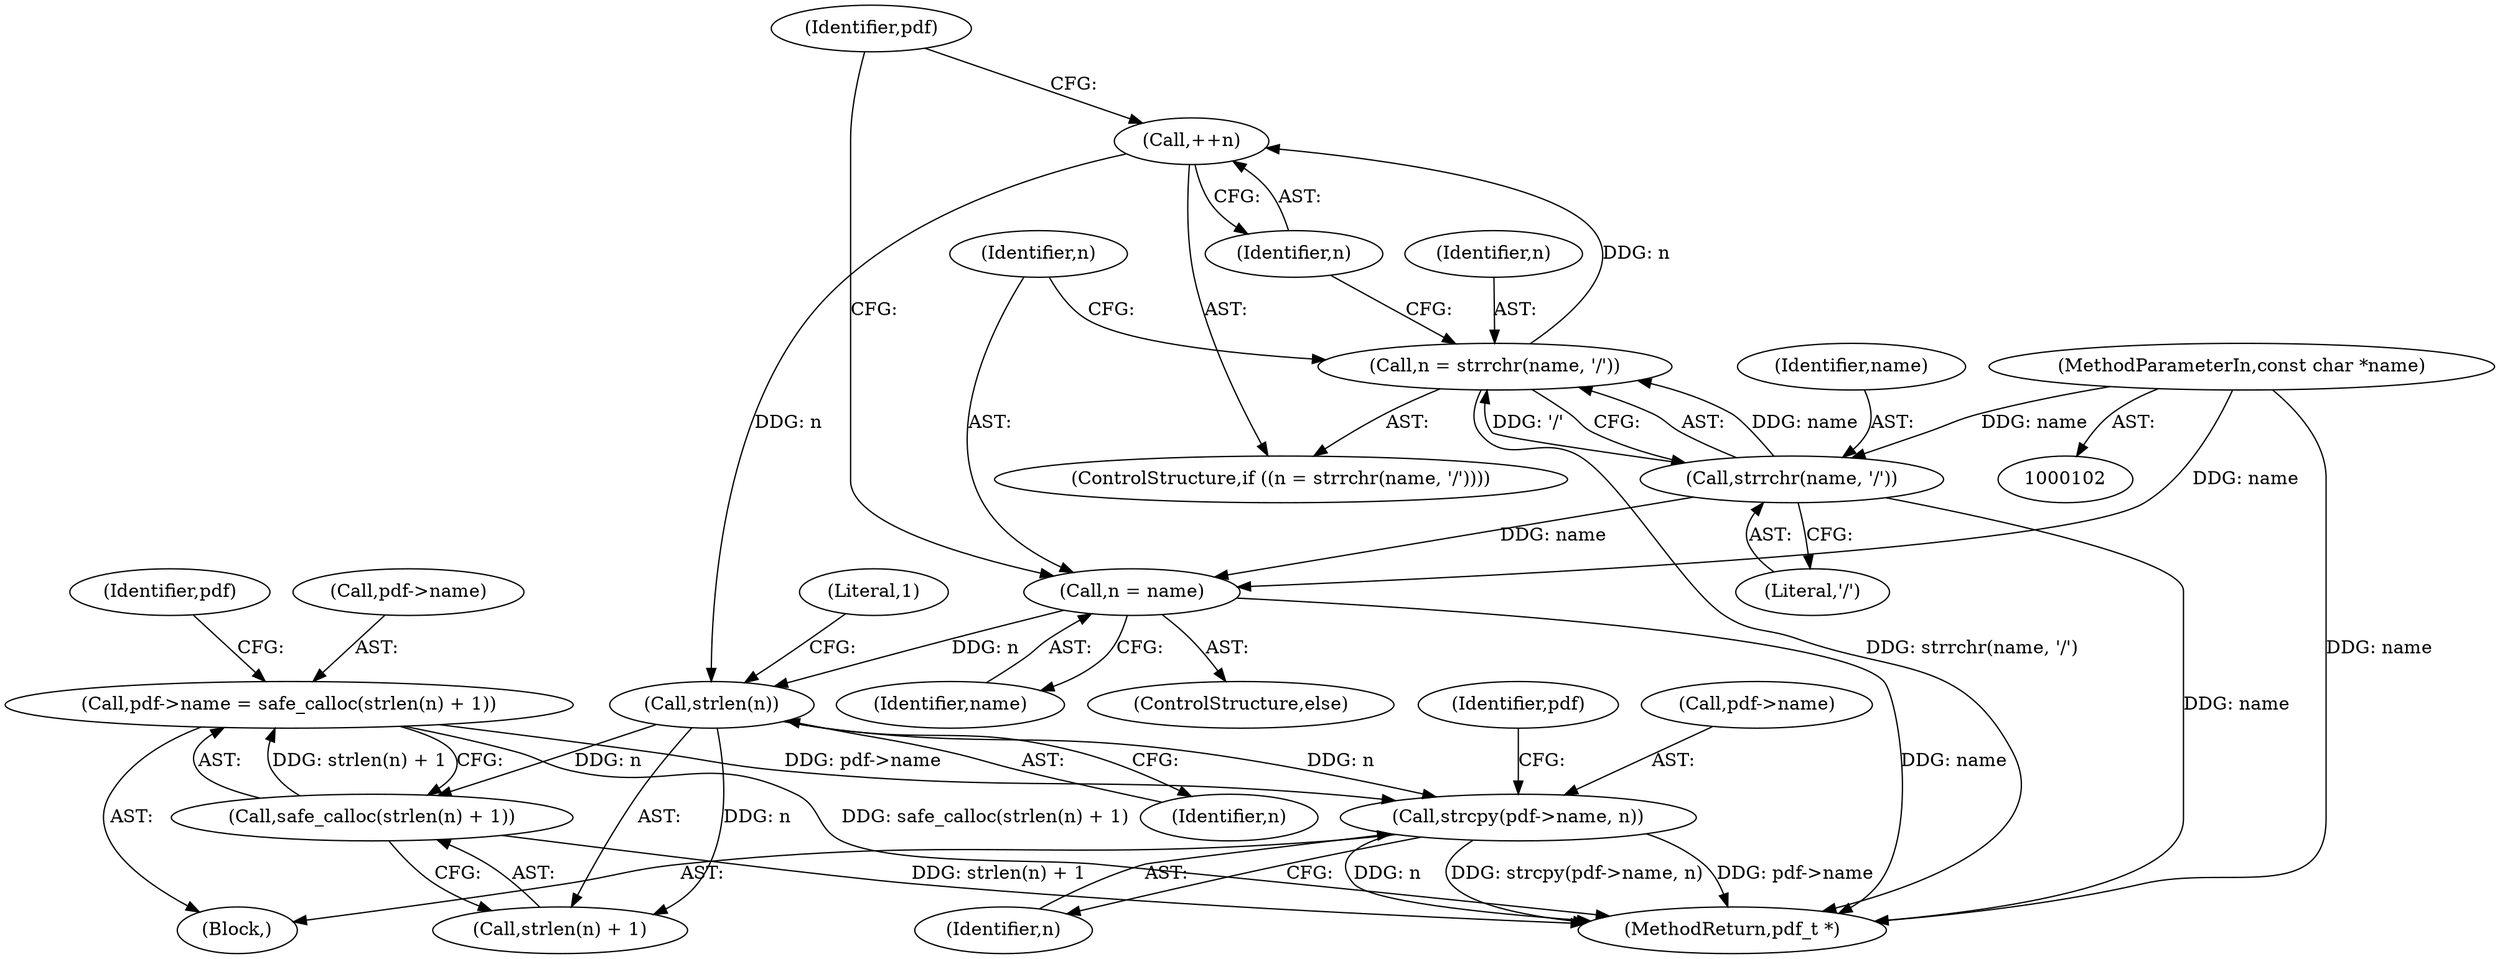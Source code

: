 digraph "0_pdfresurrect_0c4120fffa3dffe97b95c486a120eded82afe8a6_8@API" {
"1000127" [label="(Call,pdf->name = safe_calloc(strlen(n) + 1))"];
"1000131" [label="(Call,safe_calloc(strlen(n) + 1))"];
"1000133" [label="(Call,strlen(n))"];
"1000124" [label="(Call,n = name)"];
"1000118" [label="(Call,strrchr(name, '/'))"];
"1000103" [label="(MethodParameterIn,const char *name)"];
"1000121" [label="(Call,++n)"];
"1000116" [label="(Call,n = strrchr(name, '/'))"];
"1000136" [label="(Call,strcpy(pdf->name, n))"];
"1000136" [label="(Call,strcpy(pdf->name, n))"];
"1000120" [label="(Literal,'/')"];
"1000103" [label="(MethodParameterIn,const char *name)"];
"1000127" [label="(Call,pdf->name = safe_calloc(strlen(n) + 1))"];
"1000123" [label="(ControlStructure,else)"];
"1000134" [label="(Identifier,n)"];
"1000158" [label="(Identifier,pdf)"];
"1000137" [label="(Call,pdf->name)"];
"1000126" [label="(Identifier,name)"];
"1000138" [label="(Identifier,pdf)"];
"1000159" [label="(MethodReturn,pdf_t *)"];
"1000133" [label="(Call,strlen(n))"];
"1000116" [label="(Call,n = strrchr(name, '/'))"];
"1000131" [label="(Call,safe_calloc(strlen(n) + 1))"];
"1000132" [label="(Call,strlen(n) + 1)"];
"1000125" [label="(Identifier,n)"];
"1000129" [label="(Identifier,pdf)"];
"1000135" [label="(Literal,1)"];
"1000119" [label="(Identifier,name)"];
"1000124" [label="(Call,n = name)"];
"1000128" [label="(Call,pdf->name)"];
"1000115" [label="(ControlStructure,if ((n = strrchr(name, '/'))))"];
"1000117" [label="(Identifier,n)"];
"1000122" [label="(Identifier,n)"];
"1000140" [label="(Identifier,n)"];
"1000121" [label="(Call,++n)"];
"1000114" [label="(Block,)"];
"1000118" [label="(Call,strrchr(name, '/'))"];
"1000127" -> "1000114"  [label="AST: "];
"1000127" -> "1000131"  [label="CFG: "];
"1000128" -> "1000127"  [label="AST: "];
"1000131" -> "1000127"  [label="AST: "];
"1000138" -> "1000127"  [label="CFG: "];
"1000127" -> "1000159"  [label="DDG: safe_calloc(strlen(n) + 1)"];
"1000131" -> "1000127"  [label="DDG: strlen(n) + 1"];
"1000127" -> "1000136"  [label="DDG: pdf->name"];
"1000131" -> "1000132"  [label="CFG: "];
"1000132" -> "1000131"  [label="AST: "];
"1000131" -> "1000159"  [label="DDG: strlen(n) + 1"];
"1000133" -> "1000131"  [label="DDG: n"];
"1000133" -> "1000132"  [label="AST: "];
"1000133" -> "1000134"  [label="CFG: "];
"1000134" -> "1000133"  [label="AST: "];
"1000135" -> "1000133"  [label="CFG: "];
"1000133" -> "1000132"  [label="DDG: n"];
"1000124" -> "1000133"  [label="DDG: n"];
"1000121" -> "1000133"  [label="DDG: n"];
"1000133" -> "1000136"  [label="DDG: n"];
"1000124" -> "1000123"  [label="AST: "];
"1000124" -> "1000126"  [label="CFG: "];
"1000125" -> "1000124"  [label="AST: "];
"1000126" -> "1000124"  [label="AST: "];
"1000129" -> "1000124"  [label="CFG: "];
"1000124" -> "1000159"  [label="DDG: name"];
"1000118" -> "1000124"  [label="DDG: name"];
"1000103" -> "1000124"  [label="DDG: name"];
"1000118" -> "1000116"  [label="AST: "];
"1000118" -> "1000120"  [label="CFG: "];
"1000119" -> "1000118"  [label="AST: "];
"1000120" -> "1000118"  [label="AST: "];
"1000116" -> "1000118"  [label="CFG: "];
"1000118" -> "1000159"  [label="DDG: name"];
"1000118" -> "1000116"  [label="DDG: name"];
"1000118" -> "1000116"  [label="DDG: '/'"];
"1000103" -> "1000118"  [label="DDG: name"];
"1000103" -> "1000102"  [label="AST: "];
"1000103" -> "1000159"  [label="DDG: name"];
"1000121" -> "1000115"  [label="AST: "];
"1000121" -> "1000122"  [label="CFG: "];
"1000122" -> "1000121"  [label="AST: "];
"1000129" -> "1000121"  [label="CFG: "];
"1000116" -> "1000121"  [label="DDG: n"];
"1000116" -> "1000115"  [label="AST: "];
"1000117" -> "1000116"  [label="AST: "];
"1000122" -> "1000116"  [label="CFG: "];
"1000125" -> "1000116"  [label="CFG: "];
"1000116" -> "1000159"  [label="DDG: strrchr(name, '/')"];
"1000136" -> "1000114"  [label="AST: "];
"1000136" -> "1000140"  [label="CFG: "];
"1000137" -> "1000136"  [label="AST: "];
"1000140" -> "1000136"  [label="AST: "];
"1000158" -> "1000136"  [label="CFG: "];
"1000136" -> "1000159"  [label="DDG: n"];
"1000136" -> "1000159"  [label="DDG: strcpy(pdf->name, n)"];
"1000136" -> "1000159"  [label="DDG: pdf->name"];
}
